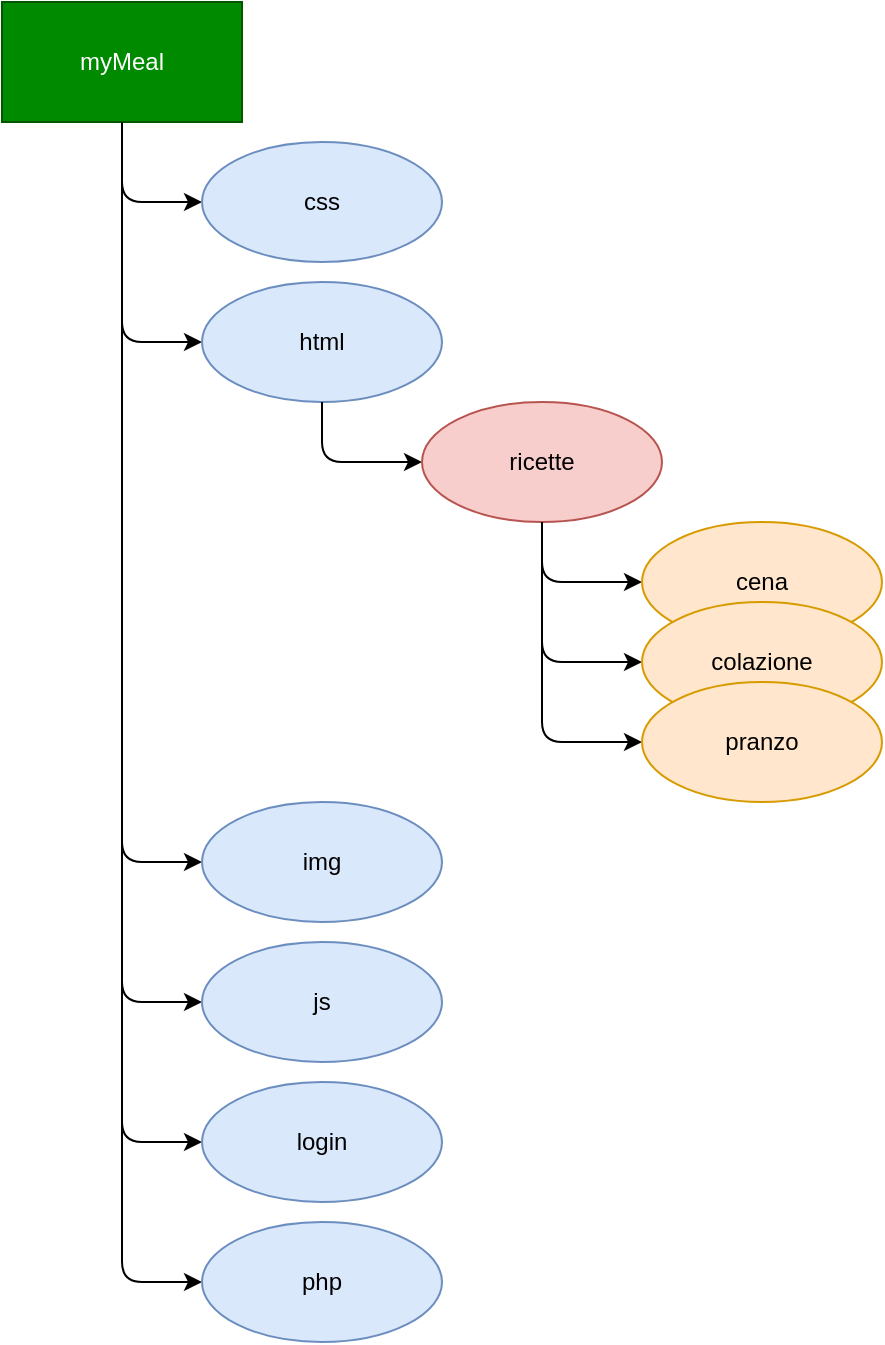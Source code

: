<mxfile version="17.4.0" type="device"><diagram id="1_9b1-YegYrfY0uQGtgL" name="Page-1"><mxGraphModel dx="1173" dy="682" grid="1" gridSize="10" guides="1" tooltips="1" connect="1" arrows="1" fold="1" page="1" pageScale="1" pageWidth="850" pageHeight="1100" math="0" shadow="0"><root><mxCell id="0"/><mxCell id="1" parent="0"/><mxCell id="et9Pct0KljYAW2hFqZFL-3" value="" style="edgeStyle=orthogonalEdgeStyle;curved=0;rounded=1;sketch=0;orthogonalLoop=1;jettySize=auto;html=1;entryX=0;entryY=0.5;entryDx=0;entryDy=0;" parent="1" source="et9Pct0KljYAW2hFqZFL-1" target="et9Pct0KljYAW2hFqZFL-2" edge="1"><mxGeometry relative="1" as="geometry"><Array as="points"><mxPoint x="100" y="110"/></Array></mxGeometry></mxCell><mxCell id="et9Pct0KljYAW2hFqZFL-1" value="myMeal" style="rounded=0;whiteSpace=wrap;html=1;sketch=0;fillColor=#008a00;strokeColor=#005700;fontColor=#ffffff;" parent="1" vertex="1"><mxGeometry x="40" y="10" width="120" height="60" as="geometry"/></mxCell><mxCell id="et9Pct0KljYAW2hFqZFL-2" value="css" style="ellipse;whiteSpace=wrap;html=1;rounded=0;sketch=0;fillColor=#dae8fc;strokeColor=#6c8ebf;" parent="1" vertex="1"><mxGeometry x="140" y="80" width="120" height="60" as="geometry"/></mxCell><mxCell id="et9Pct0KljYAW2hFqZFL-12" value="" style="edgeStyle=orthogonalEdgeStyle;curved=0;rounded=1;sketch=0;orthogonalLoop=1;jettySize=auto;html=1;exitX=0.5;exitY=1;exitDx=0;exitDy=0;entryX=0;entryY=0.5;entryDx=0;entryDy=0;" parent="1" edge="1" target="et9Pct0KljYAW2hFqZFL-13" source="et9Pct0KljYAW2hFqZFL-1"><mxGeometry relative="1" as="geometry"><mxPoint x="100" y="50" as="sourcePoint"/><mxPoint x="140" y="220" as="targetPoint"/><Array as="points"><mxPoint x="100" y="180"/></Array></mxGeometry></mxCell><mxCell id="et9Pct0KljYAW2hFqZFL-13" value="html" style="ellipse;whiteSpace=wrap;html=1;rounded=0;sketch=0;fillColor=#dae8fc;strokeColor=#6c8ebf;" parent="1" vertex="1"><mxGeometry x="140" y="150" width="120" height="60" as="geometry"/></mxCell><mxCell id="et9Pct0KljYAW2hFqZFL-16" value="" style="edgeStyle=orthogonalEdgeStyle;curved=0;rounded=1;sketch=0;orthogonalLoop=1;jettySize=auto;html=1;entryX=0;entryY=0.5;entryDx=0;entryDy=0;" parent="1" edge="1" target="et9Pct0KljYAW2hFqZFL-17"><mxGeometry relative="1" as="geometry"><mxPoint x="100" y="430" as="sourcePoint"/><mxPoint x="140" y="650" as="targetPoint"/><Array as="points"><mxPoint x="100" y="510"/></Array></mxGeometry></mxCell><mxCell id="et9Pct0KljYAW2hFqZFL-17" value="js" style="ellipse;whiteSpace=wrap;html=1;rounded=0;sketch=0;fillColor=#dae8fc;strokeColor=#6c8ebf;" parent="1" vertex="1"><mxGeometry x="140" y="480" width="120" height="60" as="geometry"/></mxCell><mxCell id="et9Pct0KljYAW2hFqZFL-27" value="" style="edgeStyle=orthogonalEdgeStyle;curved=0;rounded=1;sketch=0;orthogonalLoop=1;jettySize=auto;html=1;entryX=0;entryY=0.5;entryDx=0;entryDy=0;" parent="1" target="et9Pct0KljYAW2hFqZFL-28" edge="1"><mxGeometry relative="1" as="geometry"><mxPoint x="200" y="210" as="sourcePoint"/><Array as="points"><mxPoint x="200" y="240"/></Array></mxGeometry></mxCell><mxCell id="et9Pct0KljYAW2hFqZFL-28" value="ricette" style="ellipse;whiteSpace=wrap;html=1;rounded=0;sketch=0;fillColor=#f8cecc;strokeColor=#b85450;" parent="1" vertex="1"><mxGeometry x="250" y="210" width="120" height="60" as="geometry"/></mxCell><mxCell id="7oqNYPL7Xp_Po6FmoADR-4" value="" style="edgeStyle=orthogonalEdgeStyle;curved=0;rounded=1;sketch=0;orthogonalLoop=1;jettySize=auto;html=1;entryX=0;entryY=0.5;entryDx=0;entryDy=0;" edge="1" parent="1"><mxGeometry relative="1" as="geometry"><mxPoint x="310" y="270" as="sourcePoint"/><Array as="points"><mxPoint x="310" y="300"/></Array><mxPoint x="360.0" y="300" as="targetPoint"/></mxGeometry></mxCell><mxCell id="7oqNYPL7Xp_Po6FmoADR-5" value="cena" style="ellipse;whiteSpace=wrap;html=1;rounded=0;sketch=0;fillColor=#ffe6cc;strokeColor=#d79b00;" vertex="1" parent="1"><mxGeometry x="360" y="270" width="120" height="60" as="geometry"/></mxCell><mxCell id="7oqNYPL7Xp_Po6FmoADR-6" value="" style="edgeStyle=orthogonalEdgeStyle;curved=0;rounded=1;sketch=0;orthogonalLoop=1;jettySize=auto;html=1;entryX=0;entryY=0.5;entryDx=0;entryDy=0;" edge="1" parent="1"><mxGeometry relative="1" as="geometry"><mxPoint x="310" y="290" as="sourcePoint"/><Array as="points"><mxPoint x="310" y="340"/></Array><mxPoint x="360.0" y="340" as="targetPoint"/></mxGeometry></mxCell><mxCell id="7oqNYPL7Xp_Po6FmoADR-7" value="colazione" style="ellipse;whiteSpace=wrap;html=1;rounded=0;sketch=0;fillColor=#ffe6cc;strokeColor=#d79b00;" vertex="1" parent="1"><mxGeometry x="360" y="310" width="120" height="60" as="geometry"/></mxCell><mxCell id="7oqNYPL7Xp_Po6FmoADR-8" value="" style="edgeStyle=orthogonalEdgeStyle;curved=0;rounded=1;sketch=0;orthogonalLoop=1;jettySize=auto;html=1;entryX=0;entryY=0.5;entryDx=0;entryDy=0;" edge="1" parent="1"><mxGeometry relative="1" as="geometry"><mxPoint x="310" y="330" as="sourcePoint"/><Array as="points"><mxPoint x="310" y="380"/></Array><mxPoint x="360.0" y="380" as="targetPoint"/></mxGeometry></mxCell><mxCell id="7oqNYPL7Xp_Po6FmoADR-9" value="pranzo" style="ellipse;whiteSpace=wrap;html=1;rounded=0;sketch=0;fillColor=#ffe6cc;strokeColor=#d79b00;" vertex="1" parent="1"><mxGeometry x="360" y="350" width="120" height="60" as="geometry"/></mxCell><mxCell id="7oqNYPL7Xp_Po6FmoADR-10" value="" style="edgeStyle=orthogonalEdgeStyle;curved=0;rounded=1;sketch=0;orthogonalLoop=1;jettySize=auto;html=1;entryX=0;entryY=0.5;entryDx=0;entryDy=0;" edge="1" parent="1" target="7oqNYPL7Xp_Po6FmoADR-11"><mxGeometry relative="1" as="geometry"><Array as="points"><mxPoint x="100" y="440"/></Array><mxPoint x="100" y="160" as="sourcePoint"/></mxGeometry></mxCell><mxCell id="7oqNYPL7Xp_Po6FmoADR-11" value="img" style="ellipse;whiteSpace=wrap;html=1;rounded=0;sketch=0;fillColor=#dae8fc;strokeColor=#6c8ebf;" vertex="1" parent="1"><mxGeometry x="140" y="410" width="120" height="60" as="geometry"/></mxCell><mxCell id="7oqNYPL7Xp_Po6FmoADR-12" value="" style="edgeStyle=orthogonalEdgeStyle;curved=0;rounded=1;sketch=0;orthogonalLoop=1;jettySize=auto;html=1;entryX=0;entryY=0.5;entryDx=0;entryDy=0;" edge="1" parent="1" target="7oqNYPL7Xp_Po6FmoADR-13"><mxGeometry relative="1" as="geometry"><Array as="points"><mxPoint x="100" y="580"/></Array><mxPoint x="100" y="490" as="sourcePoint"/></mxGeometry></mxCell><mxCell id="7oqNYPL7Xp_Po6FmoADR-13" value="login" style="ellipse;whiteSpace=wrap;html=1;rounded=0;sketch=0;fillColor=#dae8fc;strokeColor=#6c8ebf;" vertex="1" parent="1"><mxGeometry x="140" y="550" width="120" height="60" as="geometry"/></mxCell><mxCell id="7oqNYPL7Xp_Po6FmoADR-14" value="" style="edgeStyle=orthogonalEdgeStyle;curved=0;rounded=1;sketch=0;orthogonalLoop=1;jettySize=auto;html=1;entryX=0;entryY=0.5;entryDx=0;entryDy=0;" edge="1" parent="1" target="7oqNYPL7Xp_Po6FmoADR-15"><mxGeometry relative="1" as="geometry"><Array as="points"><mxPoint x="100" y="650"/></Array><mxPoint x="100" y="570" as="sourcePoint"/></mxGeometry></mxCell><mxCell id="7oqNYPL7Xp_Po6FmoADR-15" value="php" style="ellipse;whiteSpace=wrap;html=1;rounded=0;sketch=0;fillColor=#dae8fc;strokeColor=#6c8ebf;" vertex="1" parent="1"><mxGeometry x="140" y="620" width="120" height="60" as="geometry"/></mxCell></root></mxGraphModel></diagram></mxfile>